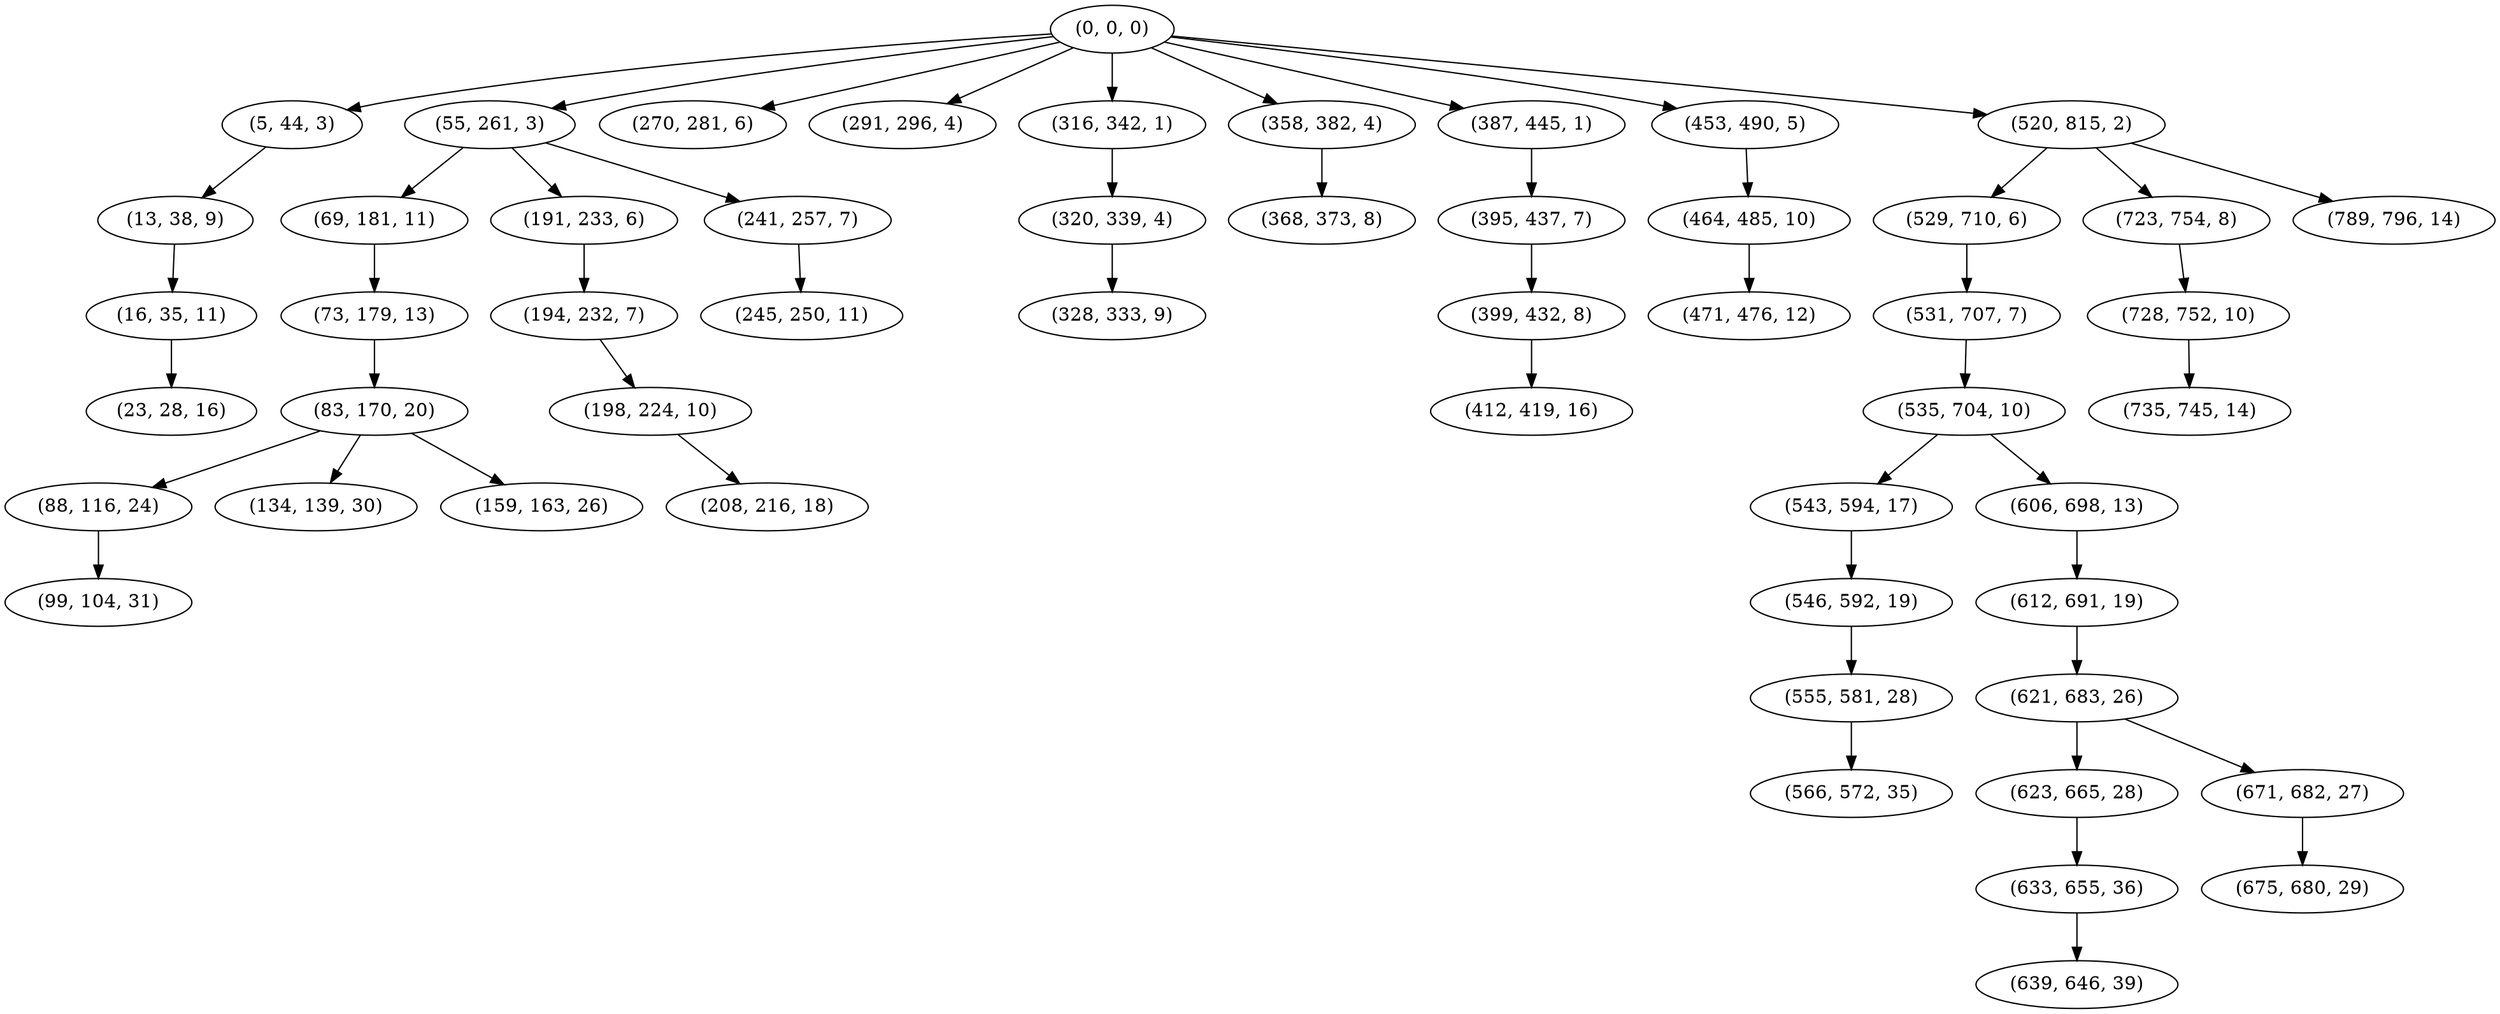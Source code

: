 digraph tree {
    "(0, 0, 0)";
    "(5, 44, 3)";
    "(13, 38, 9)";
    "(16, 35, 11)";
    "(23, 28, 16)";
    "(55, 261, 3)";
    "(69, 181, 11)";
    "(73, 179, 13)";
    "(83, 170, 20)";
    "(88, 116, 24)";
    "(99, 104, 31)";
    "(134, 139, 30)";
    "(159, 163, 26)";
    "(191, 233, 6)";
    "(194, 232, 7)";
    "(198, 224, 10)";
    "(208, 216, 18)";
    "(241, 257, 7)";
    "(245, 250, 11)";
    "(270, 281, 6)";
    "(291, 296, 4)";
    "(316, 342, 1)";
    "(320, 339, 4)";
    "(328, 333, 9)";
    "(358, 382, 4)";
    "(368, 373, 8)";
    "(387, 445, 1)";
    "(395, 437, 7)";
    "(399, 432, 8)";
    "(412, 419, 16)";
    "(453, 490, 5)";
    "(464, 485, 10)";
    "(471, 476, 12)";
    "(520, 815, 2)";
    "(529, 710, 6)";
    "(531, 707, 7)";
    "(535, 704, 10)";
    "(543, 594, 17)";
    "(546, 592, 19)";
    "(555, 581, 28)";
    "(566, 572, 35)";
    "(606, 698, 13)";
    "(612, 691, 19)";
    "(621, 683, 26)";
    "(623, 665, 28)";
    "(633, 655, 36)";
    "(639, 646, 39)";
    "(671, 682, 27)";
    "(675, 680, 29)";
    "(723, 754, 8)";
    "(728, 752, 10)";
    "(735, 745, 14)";
    "(789, 796, 14)";
    "(0, 0, 0)" -> "(5, 44, 3)";
    "(0, 0, 0)" -> "(55, 261, 3)";
    "(0, 0, 0)" -> "(270, 281, 6)";
    "(0, 0, 0)" -> "(291, 296, 4)";
    "(0, 0, 0)" -> "(316, 342, 1)";
    "(0, 0, 0)" -> "(358, 382, 4)";
    "(0, 0, 0)" -> "(387, 445, 1)";
    "(0, 0, 0)" -> "(453, 490, 5)";
    "(0, 0, 0)" -> "(520, 815, 2)";
    "(5, 44, 3)" -> "(13, 38, 9)";
    "(13, 38, 9)" -> "(16, 35, 11)";
    "(16, 35, 11)" -> "(23, 28, 16)";
    "(55, 261, 3)" -> "(69, 181, 11)";
    "(55, 261, 3)" -> "(191, 233, 6)";
    "(55, 261, 3)" -> "(241, 257, 7)";
    "(69, 181, 11)" -> "(73, 179, 13)";
    "(73, 179, 13)" -> "(83, 170, 20)";
    "(83, 170, 20)" -> "(88, 116, 24)";
    "(83, 170, 20)" -> "(134, 139, 30)";
    "(83, 170, 20)" -> "(159, 163, 26)";
    "(88, 116, 24)" -> "(99, 104, 31)";
    "(191, 233, 6)" -> "(194, 232, 7)";
    "(194, 232, 7)" -> "(198, 224, 10)";
    "(198, 224, 10)" -> "(208, 216, 18)";
    "(241, 257, 7)" -> "(245, 250, 11)";
    "(316, 342, 1)" -> "(320, 339, 4)";
    "(320, 339, 4)" -> "(328, 333, 9)";
    "(358, 382, 4)" -> "(368, 373, 8)";
    "(387, 445, 1)" -> "(395, 437, 7)";
    "(395, 437, 7)" -> "(399, 432, 8)";
    "(399, 432, 8)" -> "(412, 419, 16)";
    "(453, 490, 5)" -> "(464, 485, 10)";
    "(464, 485, 10)" -> "(471, 476, 12)";
    "(520, 815, 2)" -> "(529, 710, 6)";
    "(520, 815, 2)" -> "(723, 754, 8)";
    "(520, 815, 2)" -> "(789, 796, 14)";
    "(529, 710, 6)" -> "(531, 707, 7)";
    "(531, 707, 7)" -> "(535, 704, 10)";
    "(535, 704, 10)" -> "(543, 594, 17)";
    "(535, 704, 10)" -> "(606, 698, 13)";
    "(543, 594, 17)" -> "(546, 592, 19)";
    "(546, 592, 19)" -> "(555, 581, 28)";
    "(555, 581, 28)" -> "(566, 572, 35)";
    "(606, 698, 13)" -> "(612, 691, 19)";
    "(612, 691, 19)" -> "(621, 683, 26)";
    "(621, 683, 26)" -> "(623, 665, 28)";
    "(621, 683, 26)" -> "(671, 682, 27)";
    "(623, 665, 28)" -> "(633, 655, 36)";
    "(633, 655, 36)" -> "(639, 646, 39)";
    "(671, 682, 27)" -> "(675, 680, 29)";
    "(723, 754, 8)" -> "(728, 752, 10)";
    "(728, 752, 10)" -> "(735, 745, 14)";
}
